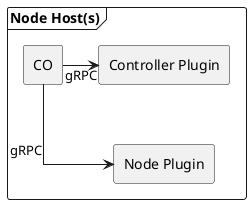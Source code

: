 '                            CO "Node" Host(s)
'+-------------------------------------------+
'|                                           |
'|  +------------+           +------------+  |
'|  |     CO     |   gRPC    | Controller |  |
'|  |            +--+-------->   Plugin   |  |
'|  +------------+  |        +------------+  |
'|                  |                        |
'|                  |                        |
'|                  |        +------------+  |
'|                  |        |    Node    |  |
'|                  +-------->   Plugin   |  |
'|                           +------------+  |
'|                                           |
'+-------------------------------------------+

@startuml
skinparam linetype ortho
frame "Node Host(s)" as nodeHost {
    rectangle CO as nodeClient
    rectangle "Controller Plugin" as nodeController
    rectangle "Node Plugin" as nodeAgent
}
nodeClient -right-> nodeController: gRPC
nodeClient -down-> nodeAgent: gRPC
nodeController -[hidden]-> nodeAgent
nodeController -[hidden]- nodeAgent
@enduml
